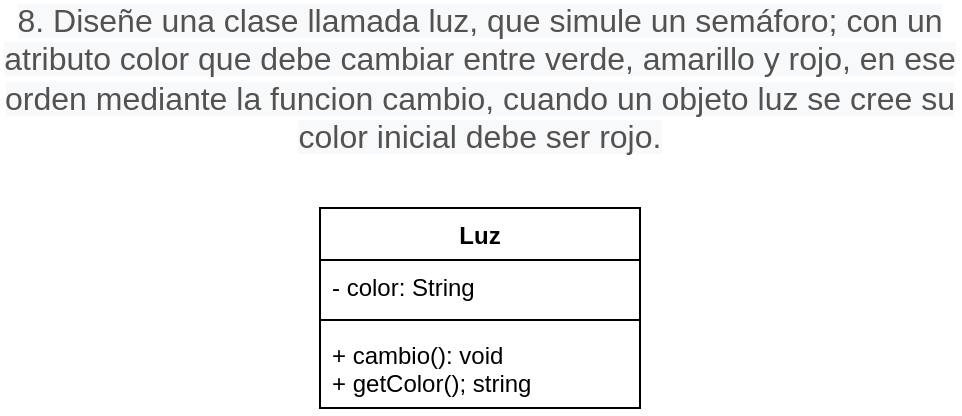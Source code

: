 <mxfile>
    <diagram name="Página-1" id="u8kfvmu_GlKFcD0sVCp-">
        <mxGraphModel dx="532" dy="169" grid="1" gridSize="10" guides="1" tooltips="1" connect="1" arrows="1" fold="1" page="1" pageScale="1" pageWidth="1920" pageHeight="1200" math="0" shadow="0">
            <root>
                <mxCell id="0"/>
                <mxCell id="1" parent="0"/>
                <mxCell id="BDHghJQ9tLbl0-uWA9gP-1" value="Luz" style="swimlane;fontStyle=1;align=center;verticalAlign=top;childLayout=stackLayout;horizontal=1;startSize=26;horizontalStack=0;resizeParent=1;resizeParentMax=0;resizeLast=0;collapsible=1;marginBottom=0;whiteSpace=wrap;html=1;" parent="1" vertex="1">
                    <mxGeometry x="490" y="200" width="160" height="100" as="geometry"/>
                </mxCell>
                <mxCell id="BDHghJQ9tLbl0-uWA9gP-2" value="- color: String" style="text;strokeColor=none;fillColor=none;align=left;verticalAlign=top;spacingLeft=4;spacingRight=4;overflow=hidden;rotatable=0;points=[[0,0.5],[1,0.5]];portConstraint=eastwest;whiteSpace=wrap;html=1;" parent="BDHghJQ9tLbl0-uWA9gP-1" vertex="1">
                    <mxGeometry y="26" width="160" height="26" as="geometry"/>
                </mxCell>
                <mxCell id="BDHghJQ9tLbl0-uWA9gP-3" value="" style="line;strokeWidth=1;fillColor=none;align=left;verticalAlign=middle;spacingTop=-1;spacingLeft=3;spacingRight=3;rotatable=0;labelPosition=right;points=[];portConstraint=eastwest;strokeColor=inherit;" parent="BDHghJQ9tLbl0-uWA9gP-1" vertex="1">
                    <mxGeometry y="52" width="160" height="8" as="geometry"/>
                </mxCell>
                <mxCell id="BDHghJQ9tLbl0-uWA9gP-4" value="&lt;div&gt;+ cambio(): void&lt;/div&gt;&lt;div&gt;+ getColor(); string&lt;/div&gt;&lt;div&gt;&lt;br&gt;&lt;/div&gt;&lt;div&gt;&lt;br&gt;&lt;/div&gt;" style="text;strokeColor=none;fillColor=none;align=left;verticalAlign=top;spacingLeft=4;spacingRight=4;overflow=hidden;rotatable=0;points=[[0,0.5],[1,0.5]];portConstraint=eastwest;whiteSpace=wrap;html=1;" parent="BDHghJQ9tLbl0-uWA9gP-1" vertex="1">
                    <mxGeometry y="60" width="160" height="40" as="geometry"/>
                </mxCell>
                <mxCell id="2" value="&lt;span style=&quot;color: rgb(84, 82, 81); font-family: Montserrat, Arial, Helvetica, sans-serif; font-size: 16px; text-align: left; background-color: rgb(248, 249, 250);&quot;&gt;8. Diseñe una clase llamada luz, que simule un semáforo; con un atributo color que debe cambiar entre verde, amarillo y rojo, en ese orden mediante la funcion cambio, cuando un objeto luz se cree su color inicial debe ser rojo.&lt;/span&gt;" style="text;html=1;strokeColor=none;fillColor=none;align=center;verticalAlign=middle;whiteSpace=wrap;rounded=0;" vertex="1" parent="1">
                    <mxGeometry x="330" y="120" width="480" height="30" as="geometry"/>
                </mxCell>
            </root>
        </mxGraphModel>
    </diagram>
</mxfile>